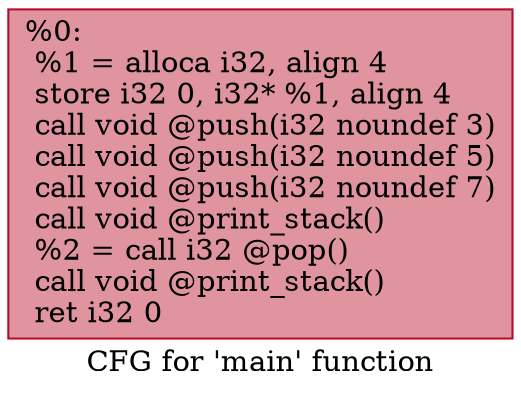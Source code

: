 digraph "CFG for 'main' function" {
	label="CFG for 'main' function";

	Node0x55b8d9cbf260 [shape=record,color="#b70d28ff", style=filled, fillcolor="#b70d2870",label="{%0:\l  %1 = alloca i32, align 4\l  store i32 0, i32* %1, align 4\l  call void @push(i32 noundef 3)\l  call void @push(i32 noundef 5)\l  call void @push(i32 noundef 7)\l  call void @print_stack()\l  %2 = call i32 @pop()\l  call void @print_stack()\l  ret i32 0\l}"];
}
